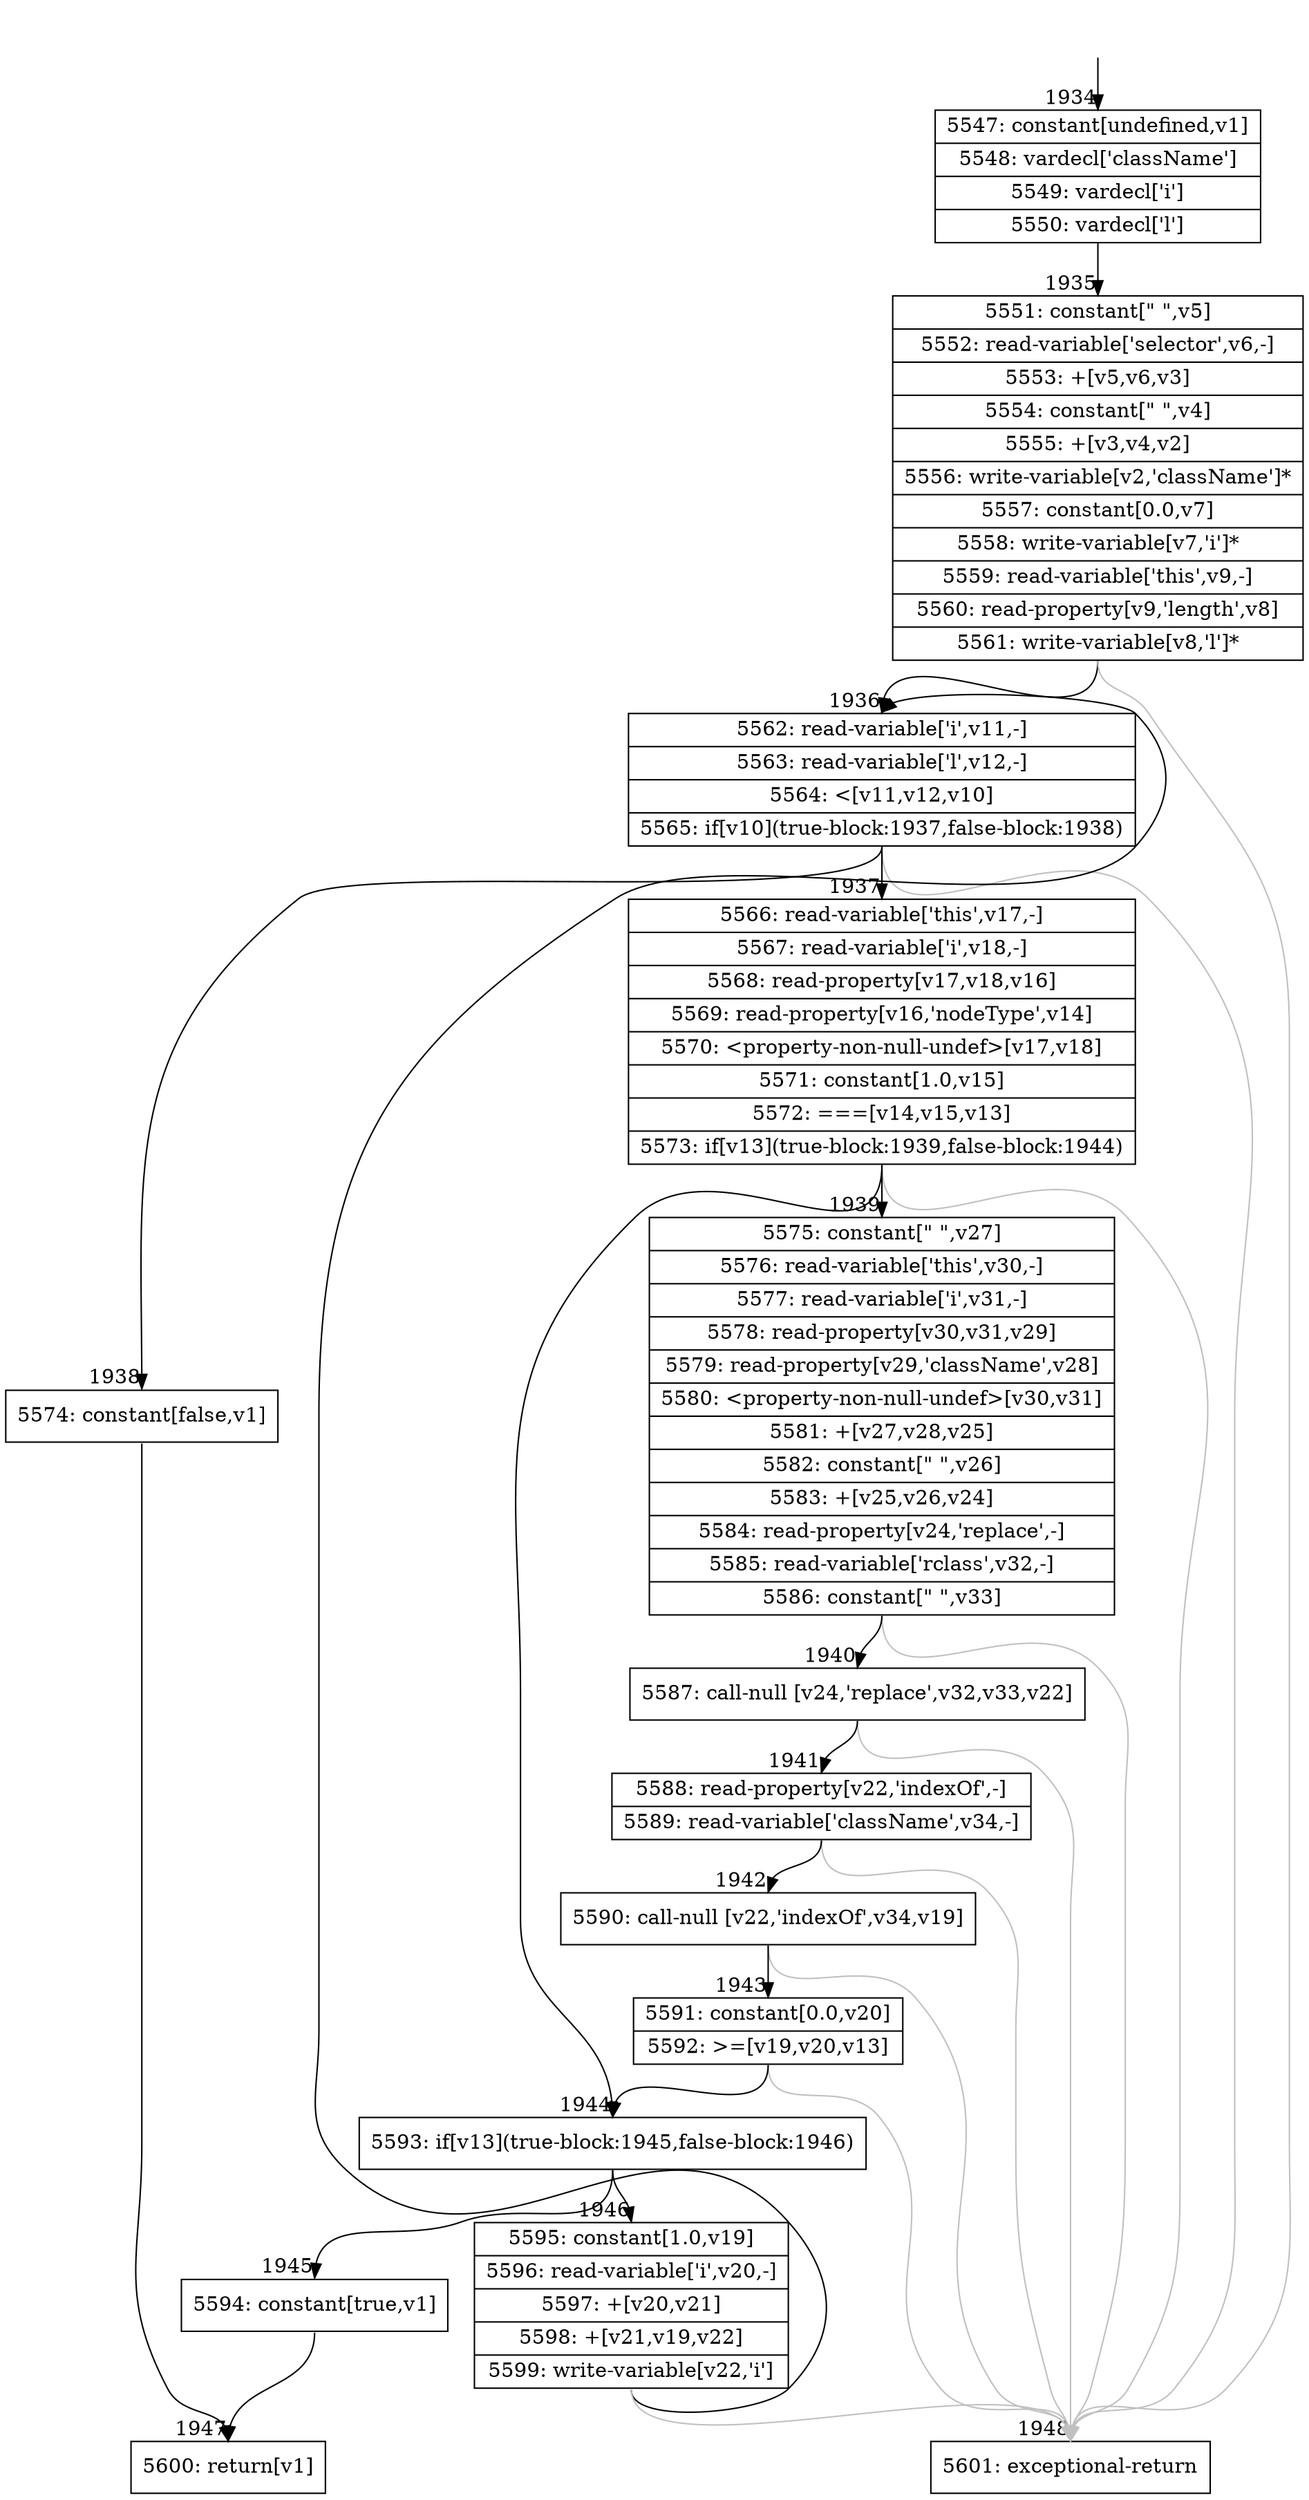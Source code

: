 digraph {
rankdir="TD"
BB_entry136[shape=none,label=""];
BB_entry136 -> BB1934 [tailport=s, headport=n, headlabel="    1934"]
BB1934 [shape=record label="{5547: constant[undefined,v1]|5548: vardecl['className']|5549: vardecl['i']|5550: vardecl['l']}" ] 
BB1934 -> BB1935 [tailport=s, headport=n, headlabel="      1935"]
BB1935 [shape=record label="{5551: constant[\" \",v5]|5552: read-variable['selector',v6,-]|5553: +[v5,v6,v3]|5554: constant[\" \",v4]|5555: +[v3,v4,v2]|5556: write-variable[v2,'className']*|5557: constant[0.0,v7]|5558: write-variable[v7,'i']*|5559: read-variable['this',v9,-]|5560: read-property[v9,'length',v8]|5561: write-variable[v8,'l']*}" ] 
BB1935 -> BB1936 [tailport=s, headport=n, headlabel="      1936"]
BB1935 -> BB1948 [tailport=s, headport=n, color=gray, headlabel="      1948"]
BB1936 [shape=record label="{5562: read-variable['i',v11,-]|5563: read-variable['l',v12,-]|5564: \<[v11,v12,v10]|5565: if[v10](true-block:1937,false-block:1938)}" ] 
BB1936 -> BB1937 [tailport=s, headport=n, headlabel="      1937"]
BB1936 -> BB1938 [tailport=s, headport=n, headlabel="      1938"]
BB1936 -> BB1948 [tailport=s, headport=n, color=gray]
BB1937 [shape=record label="{5566: read-variable['this',v17,-]|5567: read-variable['i',v18,-]|5568: read-property[v17,v18,v16]|5569: read-property[v16,'nodeType',v14]|5570: \<property-non-null-undef\>[v17,v18]|5571: constant[1.0,v15]|5572: ===[v14,v15,v13]|5573: if[v13](true-block:1939,false-block:1944)}" ] 
BB1937 -> BB1944 [tailport=s, headport=n, headlabel="      1944"]
BB1937 -> BB1939 [tailport=s, headport=n, headlabel="      1939"]
BB1937 -> BB1948 [tailport=s, headport=n, color=gray]
BB1938 [shape=record label="{5574: constant[false,v1]}" ] 
BB1938 -> BB1947 [tailport=s, headport=n, headlabel="      1947"]
BB1939 [shape=record label="{5575: constant[\" \",v27]|5576: read-variable['this',v30,-]|5577: read-variable['i',v31,-]|5578: read-property[v30,v31,v29]|5579: read-property[v29,'className',v28]|5580: \<property-non-null-undef\>[v30,v31]|5581: +[v27,v28,v25]|5582: constant[\" \",v26]|5583: +[v25,v26,v24]|5584: read-property[v24,'replace',-]|5585: read-variable['rclass',v32,-]|5586: constant[\" \",v33]}" ] 
BB1939 -> BB1940 [tailport=s, headport=n, headlabel="      1940"]
BB1939 -> BB1948 [tailport=s, headport=n, color=gray]
BB1940 [shape=record label="{5587: call-null [v24,'replace',v32,v33,v22]}" ] 
BB1940 -> BB1941 [tailport=s, headport=n, headlabel="      1941"]
BB1940 -> BB1948 [tailport=s, headport=n, color=gray]
BB1941 [shape=record label="{5588: read-property[v22,'indexOf',-]|5589: read-variable['className',v34,-]}" ] 
BB1941 -> BB1942 [tailport=s, headport=n, headlabel="      1942"]
BB1941 -> BB1948 [tailport=s, headport=n, color=gray]
BB1942 [shape=record label="{5590: call-null [v22,'indexOf',v34,v19]}" ] 
BB1942 -> BB1943 [tailport=s, headport=n, headlabel="      1943"]
BB1942 -> BB1948 [tailport=s, headport=n, color=gray]
BB1943 [shape=record label="{5591: constant[0.0,v20]|5592: \>=[v19,v20,v13]}" ] 
BB1943 -> BB1944 [tailport=s, headport=n]
BB1943 -> BB1948 [tailport=s, headport=n, color=gray]
BB1944 [shape=record label="{5593: if[v13](true-block:1945,false-block:1946)}" ] 
BB1944 -> BB1945 [tailport=s, headport=n, headlabel="      1945"]
BB1944 -> BB1946 [tailport=s, headport=n, headlabel="      1946"]
BB1945 [shape=record label="{5594: constant[true,v1]}" ] 
BB1945 -> BB1947 [tailport=s, headport=n]
BB1946 [shape=record label="{5595: constant[1.0,v19]|5596: read-variable['i',v20,-]|5597: +[v20,v21]|5598: +[v21,v19,v22]|5599: write-variable[v22,'i']}" ] 
BB1946 -> BB1936 [tailport=s, headport=n]
BB1946 -> BB1948 [tailport=s, headport=n, color=gray]
BB1947 [shape=record label="{5600: return[v1]}" ] 
BB1948 [shape=record label="{5601: exceptional-return}" ] 
//#$~ 2199
}
